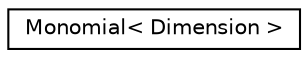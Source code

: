 digraph "Graphical Class Hierarchy"
{
 // LATEX_PDF_SIZE
  edge [fontname="Helvetica",fontsize="10",labelfontname="Helvetica",labelfontsize="10"];
  node [fontname="Helvetica",fontsize="10",shape=record];
  rankdir="LR";
  Node0 [label="Monomial\< Dimension \>",height=0.2,width=0.4,color="black", fillcolor="white", style="filled",URL="$classMonomial.html",tooltip=" "];
}
